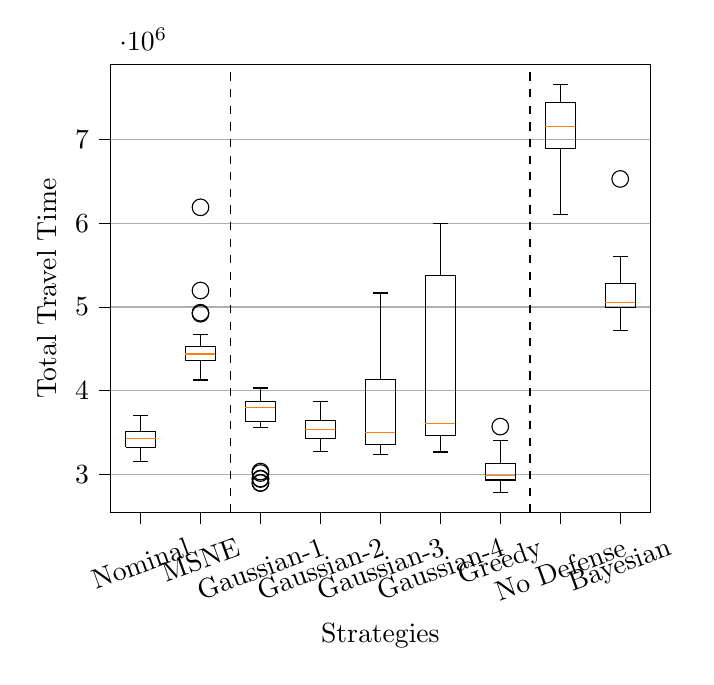 % This file was created with tikzplotlib v0.10.1.
\begin{tikzpicture}

\definecolor{darkgray176}{RGB}{176,176,176}
\definecolor{darkorange25512714}{RGB}{255,127,14}

\begin{axis}[
tick align=outside,
tick pos=left,
x grid style={darkgray176},
xlabel={Strategies},
xmin=0.5, xmax=9.5,
xtick style={color=black},
xtick={1,2,3,4,5,6,7,8,9},
xticklabel style={rotate=20.0},
xticklabels={
  Nominal,
  MSNE,
  Gaussian-1,
  Gaussian-2,
  Gaussian-3,
  Gaussian-4,
  Greedy,
  No Defense,
  Bayesian
},
y grid style={darkgray176},
ylabel={Total Travel Time},
ymajorgrids,
ymin=2545255.025, ymax=7900955.334,
yminorgrids,
ytick style={color=black},
ytick={2000000,3000000,4000000,5000000,6000000,7000000,8000000},
yticklabels={2,3,4,5,6,7,8}
]
\addplot [black]
table {%
0.75 3326440.515
1.25 3326440.515
1.25 3511174.855
0.75 3511174.855
0.75 3326440.515
};
\addplot [black]
table {%
1 3326440.515
1 3154992.97
};
\addplot [black]
table {%
1 3511174.855
1 3702934.188
};
\addplot [black]
table {%
0.875 3154992.97
1.125 3154992.97
};
\addplot [black]
table {%
0.875 3702934.188
1.125 3702934.188
};
\addplot [black]
table {%
1.75 4365683.459
2.25 4365683.459
2.25 4528124.159
1.75 4528124.159
1.75 4365683.459
};
\addplot [black]
table {%
2 4365683.459
2 4128529.688
};
\addplot [black]
table {%
2 4528124.159
2 4668980.474
};
\addplot [black]
table {%
1.875 4128529.688
2.125 4128529.688
};
\addplot [black]
table {%
1.875 4668980.474
2.125 4668980.474
};
\addplot [black, mark=o, mark size=3, mark options={solid,fill opacity=0}, only marks]
table {%
2 4932229.807
2 5197306.632
2 4919726.184
2 6191336.778
};
\addplot [black]
table {%
2.75 3629092.226
3.25 3629092.226
3.25 3872671.611
2.75 3872671.611
2.75 3629092.226
};
\addplot [black]
table {%
3 3629092.226
3 3556370.484
};
\addplot [black]
table {%
3 3872671.611
3 4032927.772
};
\addplot [black]
table {%
2.875 3556370.484
3.125 3556370.484
};
\addplot [black]
table {%
2.875 4032927.772
3.125 4032927.772
};
\addplot [black, mark=o, mark size=3, mark options={solid,fill opacity=0}, only marks]
table {%
3 3016795.835
3 3034470.577
3 2945349.507
3 2900446.289
3 2897366.019
3 2951494.835
};
\addplot [black]
table {%
3.75 3428829.784
4.25 3428829.784
4.25 3642630.821
3.75 3642630.821
3.75 3428829.784
};
\addplot [black]
table {%
4 3428829.784
4 3278284.606
};
\addplot [black]
table {%
4 3642630.821
4 3871229.724
};
\addplot [black]
table {%
3.875 3278284.606
4.125 3278284.606
};
\addplot [black]
table {%
3.875 3871229.724
4.125 3871229.724
};
\addplot [black]
table {%
4.75 3361508.228
5.25 3361508.228
5.25 4132772.071
4.75 4132772.071
4.75 3361508.228
};
\addplot [black]
table {%
5 3361508.228
5 3237850.685
};
\addplot [black]
table {%
5 4132772.071
5 5167944.872
};
\addplot [black]
table {%
4.875 3237850.685
5.125 3237850.685
};
\addplot [black]
table {%
4.875 5167944.872
5.125 5167944.872
};
\addplot [black]
table {%
5.75 3460987.774
6.25 3460987.774
6.25 5372527.464
5.75 5372527.464
5.75 3460987.774
};
\addplot [black]
table {%
6 3460987.774
6 3267923.959
};
\addplot [black]
table {%
6 5372527.464
6 6001670.645
};
\addplot [black]
table {%
5.875 3267923.959
6.125 3267923.959
};
\addplot [black]
table {%
5.875 6001670.645
6.125 6001670.645
};
\addplot [black]
table {%
6.75 2934303.447
7.25 2934303.447
7.25 3129134.495
6.75 3129134.495
6.75 2934303.447
};
\addplot [black]
table {%
7 2934303.447
7 2788695.948
};
\addplot [black]
table {%
7 3129134.495
7 3409718.207
};
\addplot [black]
table {%
6.875 2788695.948
7.125 2788695.948
};
\addplot [black]
table {%
6.875 3409718.207
7.125 3409718.207
};
\addplot [black, mark=o, mark size=3, mark options={solid,fill opacity=0}, only marks]
table {%
7 3571660.331
};
\addplot [black]
table {%
7.75 6889781.304
8.25 6889781.304
8.25 7441648.991
7.75 7441648.991
7.75 6889781.304
};
\addplot [black]
table {%
8 6889781.304
8 6106881.096
};
\addplot [black]
table {%
8 7441648.991
8 7657514.411
};
\addplot [black]
table {%
7.875 6106881.096
8.125 6106881.096
};
\addplot [black]
table {%
7.875 7657514.411
8.125 7657514.411
};
\addplot [black]
table {%
8.75 4990373.971
9.25 4990373.971
9.25 5284892.995
8.75 5284892.995
8.75 4990373.971
};
\addplot [black]
table {%
9 4990373.971
9 4717523.667
};
\addplot [black]
table {%
9 5284892.995
9 5607171.716
};
\addplot [black]
table {%
8.875 4717523.667
9.125 4717523.667
};
\addplot [black]
table {%
8.875 5607171.716
9.125 5607171.716
};
\addplot [black, mark=o, mark size=3, mark options={solid,fill opacity=0}, only marks]
table {%
9 6530318.407
};
\addplot [semithick, black, dashed]
table {%
2.5 2545255.025
2.5 7900955.334
};
\addplot [semithick, black, dashed]
table {%
7.5 2545255.025
7.5 7900955.334
};
\addplot [darkorange25512714]
table {%
0.75 3425129.801
1.25 3425129.801
};
\addplot [darkorange25512714]
table {%
1.75 4438976.437
2.25 4438976.437
};
\addplot [darkorange25512714]
table {%
2.75 3799504.975
3.25 3799504.975
};
\addplot [darkorange25512714]
table {%
3.75 3540751.643
4.25 3540751.643
};
\addplot [darkorange25512714]
table {%
4.75 3505559.676
5.25 3505559.676
};
\addplot [darkorange25512714]
table {%
5.75 3605415.686
6.25 3605415.686
};
\addplot [darkorange25512714]
table {%
6.75 2991978.295
7.25 2991978.295
};
\addplot [darkorange25512714]
table {%
7.75 7156339.694
8.25 7156339.694
};
\addplot [darkorange25512714]
table {%
8.75 5050095.085
9.25 5050095.085
};
\end{axis}

\end{tikzpicture}
